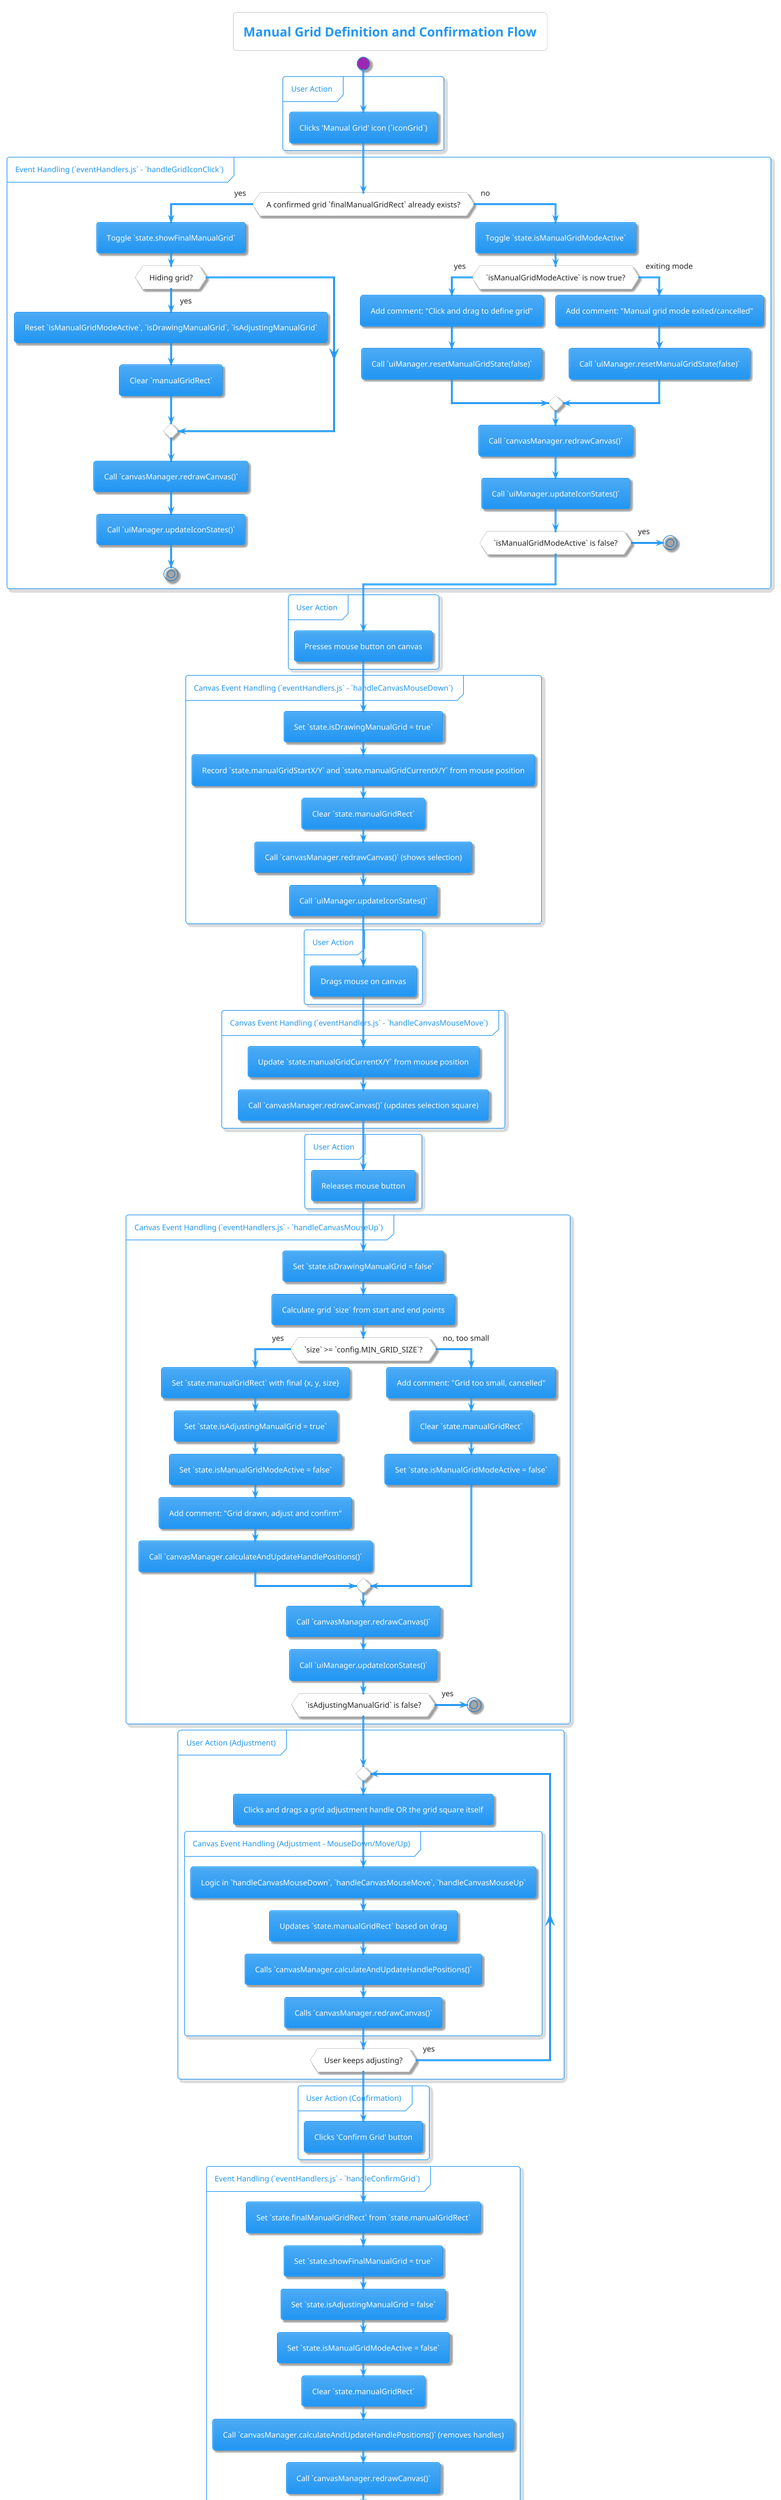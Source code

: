 @startuml Manual Grid Interaction Flow
!theme materia

title Manual Grid Definition and Confirmation Flow

start

partition "User Action" {
  :Clicks 'Manual Grid' icon (`iconGrid`);
}

partition "Event Handling (`eventHandlers.js` - `handleGridIconClick`)" {
  if (A confirmed grid `finalManualGridRect` already exists?) then (yes)
    :Toggle `state.showFinalManualGrid`;
    if (Hiding grid?) then (yes)
        :Reset `isManualGridModeActive`, `isDrawingManualGrid`, `isAdjustingManualGrid`;
        :Clear `manualGridRect`;
    endif
    :Call `canvasManager.redrawCanvas()`;
    :Call `uiManager.updateIconStates()`;
    stop
  else (no)
    :Toggle `state.isManualGridModeActive`;
    if (`isManualGridModeActive` is now true?) then (yes)
      :Add comment: "Click and drag to define grid";
      :Call `uiManager.resetManualGridState(false)`;
    else (exiting mode)
      :Add comment: "Manual grid mode exited/cancelled";
      :Call `uiManager.resetManualGridState(false)`;
    endif
    :Call `canvasManager.redrawCanvas()`;
    :Call `uiManager.updateIconStates()`;
    if (`isManualGridModeActive` is false?) then (yes)
      stop
    endif
  endif
}

partition "User Action" {
  :Presses mouse button on canvas;
}

partition "Canvas Event Handling (`eventHandlers.js` - `handleCanvasMouseDown`)" {
  :Set `state.isDrawingManualGrid = true`;
  :Record `state.manualGridStartX/Y` and `state.manualGridCurrentX/Y` from mouse position;
  :Clear `state.manualGridRect`;
  :Call `canvasManager.redrawCanvas()` (shows selection);
  :Call `uiManager.updateIconStates()`;
}

partition "User Action" {
  :Drags mouse on canvas;
}

partition "Canvas Event Handling (`eventHandlers.js` - `handleCanvasMouseMove`)" {
  :Update `state.manualGridCurrentX/Y` from mouse position;
  :Call `canvasManager.redrawCanvas()` (updates selection square);
}

partition "User Action" {
  :Releases mouse button;
}

partition "Canvas Event Handling (`eventHandlers.js` - `handleCanvasMouseUp`)" {
  :Set `state.isDrawingManualGrid = false`;
  :Calculate grid `size` from start and end points;
  if (`size` >= `config.MIN_GRID_SIZE`?) then (yes)
    :Set `state.manualGridRect` with final {x, y, size};
    :Set `state.isAdjustingManualGrid = true`;
    :Set `state.isManualGridModeActive = false`;
    :Add comment: "Grid drawn, adjust and confirm";
    :Call `canvasManager.calculateAndUpdateHandlePositions()`;
  else (no, too small)
    :Add comment: "Grid too small, cancelled";
    :Clear `state.manualGridRect`;
    :Set `state.isManualGridModeActive = false`;
  endif
  :Call `canvasManager.redrawCanvas()`;
  :Call `uiManager.updateIconStates()`;
  if (`isAdjustingManualGrid` is false?) then (yes)
    stop
  endif
}

' At this point, grid is drawn and handles are visible. User can adjust or confirm.

partition "User Action (Adjustment)" {
  repeat
    :Clicks and drags a grid adjustment handle OR the grid square itself;
  partition "Canvas Event Handling (Adjustment - MouseDown/Move/Up)" {
    :Logic in `handleCanvasMouseDown`, `handleCanvasMouseMove`, `handleCanvasMouseUp`;
    :Updates `state.manualGridRect` based on drag;
    :Calls `canvasManager.calculateAndUpdateHandlePositions()`;
    :Calls `canvasManager.redrawCanvas()`;
  }
  repeat while (User keeps adjusting?) is (yes)
}

partition "User Action (Confirmation)" {
  :Clicks 'Confirm Grid' button;
}

partition "Event Handling (`eventHandlers.js` - `handleConfirmGrid`)" {
  :Set `state.finalManualGridRect` from `state.manualGridRect`;
  :Set `state.showFinalManualGrid = true`;
  :Set `state.isAdjustingManualGrid = false`;
  :Set `state.isManualGridModeActive = false`;
  :Clear `state.manualGridRect`;
  :Call `canvasManager.calculateAndUpdateHandlePositions()` (removes handles);
  :Call `canvasManager.redrawCanvas()`;
  :Call `uiManager.updateIconStates()`;
}

stop
@enduml
